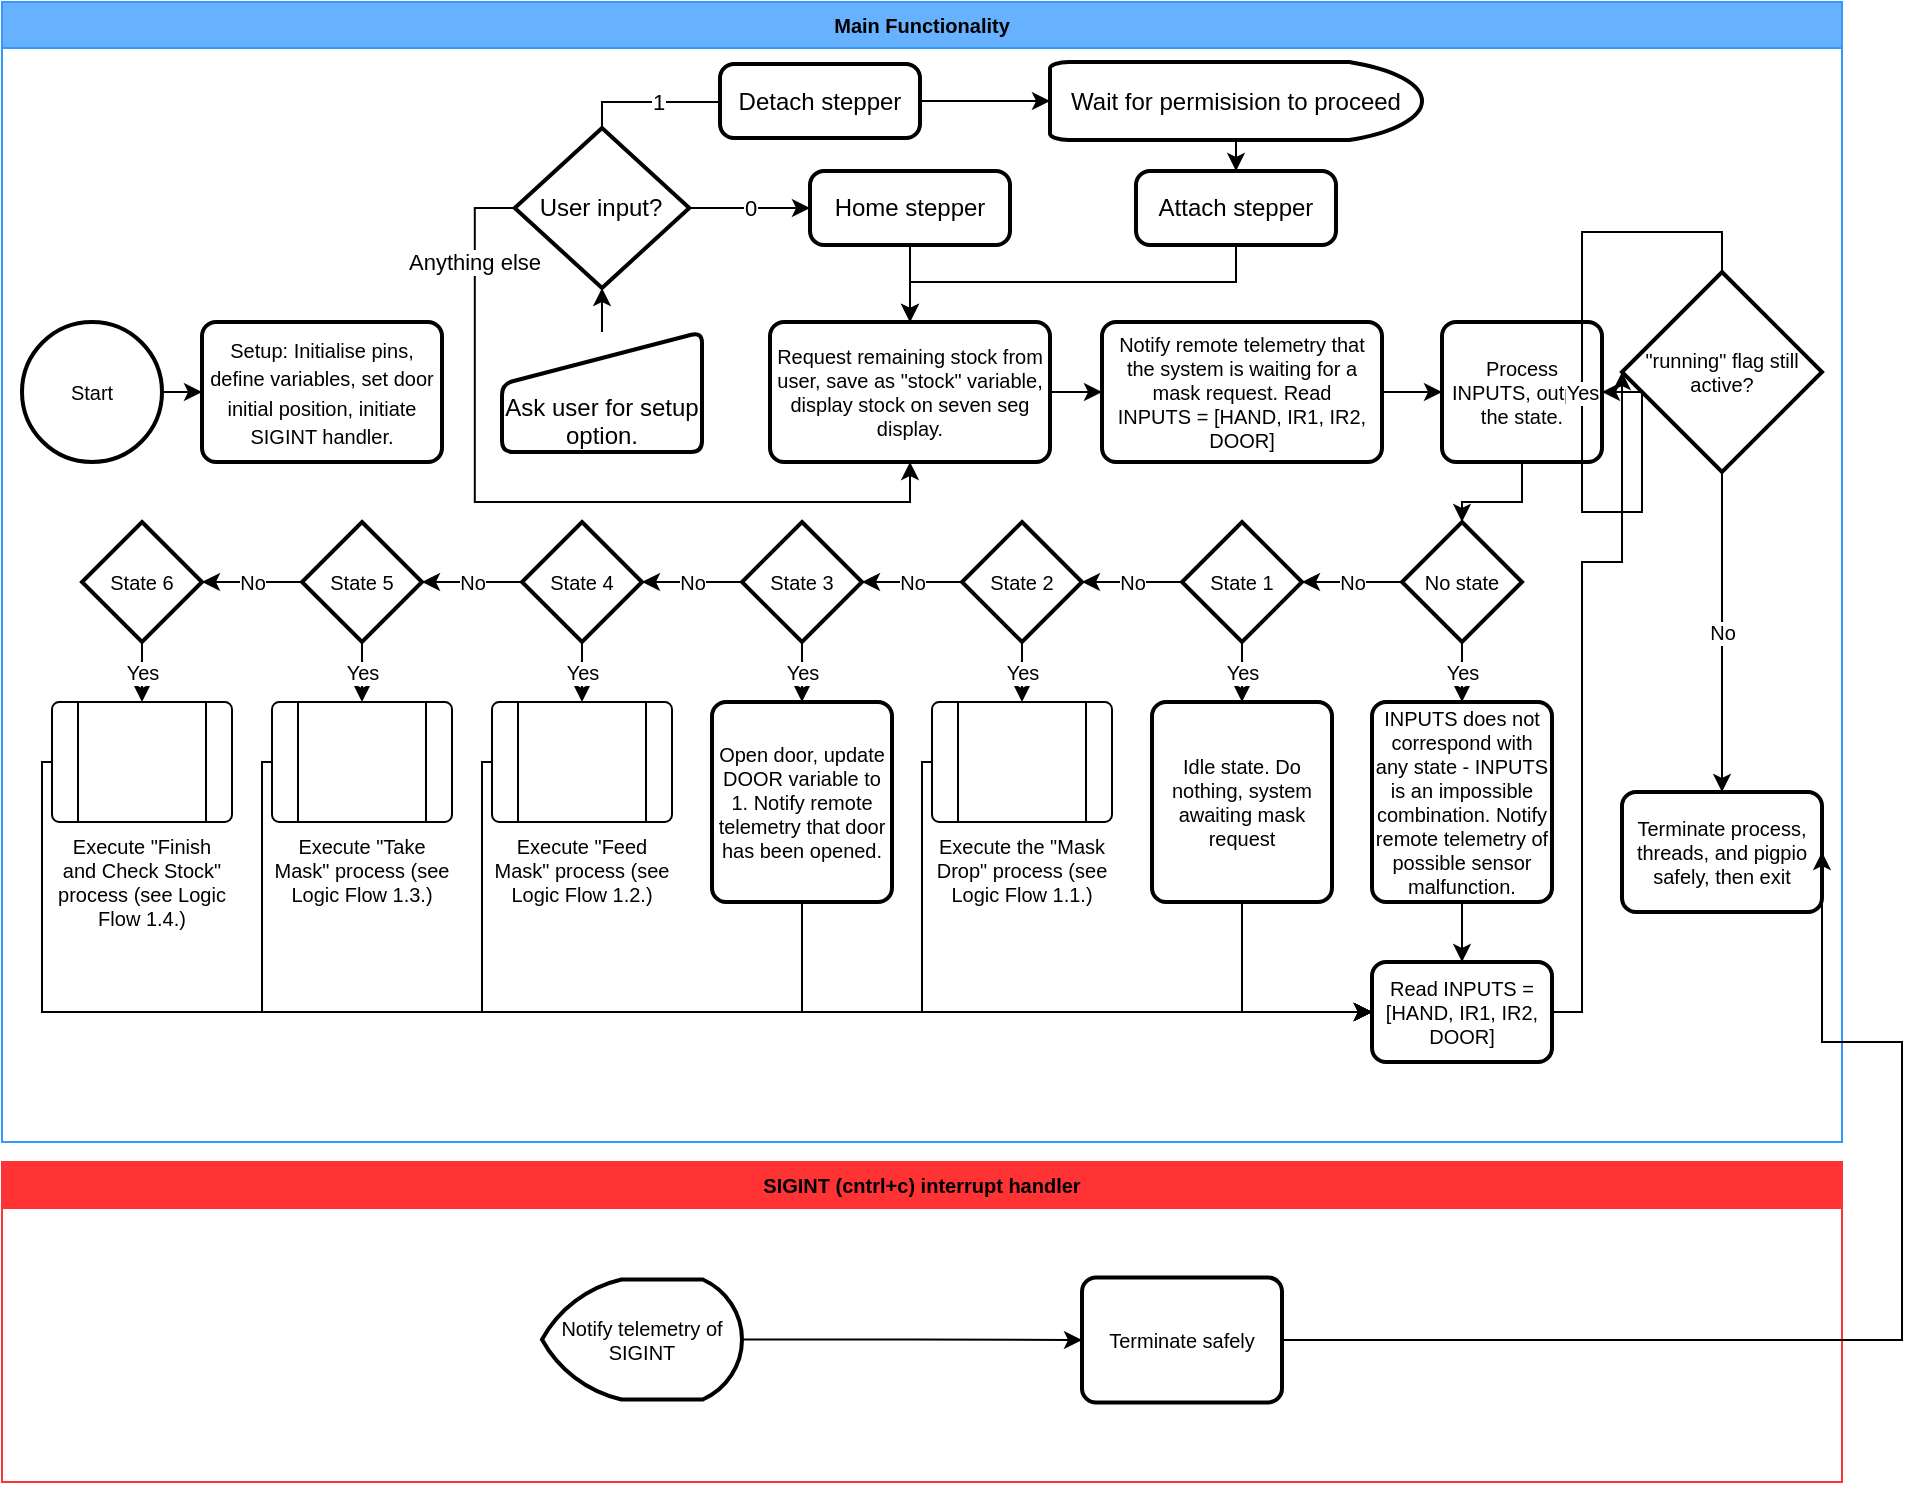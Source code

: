 <mxfile version="18.0.6" type="github">
  <diagram id="C5RBs43oDa-KdzZeNtuy" name="Page-1">
    <mxGraphModel dx="1662" dy="1923" grid="1" gridSize="10" guides="1" tooltips="1" connect="1" arrows="1" fold="1" page="1" pageScale="1" pageWidth="827" pageHeight="1169" math="0" shadow="0">
      <root>
        <mxCell id="WIyWlLk6GJQsqaUBKTNV-0" />
        <mxCell id="WIyWlLk6GJQsqaUBKTNV-1" parent="WIyWlLk6GJQsqaUBKTNV-0" />
        <mxCell id="--BoxtXVUuYmlaIp-T1Y-24" value="" style="edgeStyle=orthogonalEdgeStyle;rounded=0;orthogonalLoop=1;jettySize=auto;html=1;fontSize=10;" parent="WIyWlLk6GJQsqaUBKTNV-1" source="--BoxtXVUuYmlaIp-T1Y-7" target="--BoxtXVUuYmlaIp-T1Y-20" edge="1">
          <mxGeometry relative="1" as="geometry" />
        </mxCell>
        <mxCell id="--BoxtXVUuYmlaIp-T1Y-26" value="" style="edgeStyle=orthogonalEdgeStyle;rounded=0;orthogonalLoop=1;jettySize=auto;html=1;fontSize=10;" parent="WIyWlLk6GJQsqaUBKTNV-1" source="--BoxtXVUuYmlaIp-T1Y-20" target="--BoxtXVUuYmlaIp-T1Y-25" edge="1">
          <mxGeometry relative="1" as="geometry" />
        </mxCell>
        <mxCell id="--BoxtXVUuYmlaIp-T1Y-20" value="Process INPUTS, output the state." style="rounded=1;whiteSpace=wrap;html=1;absoluteArcSize=1;arcSize=14;strokeWidth=2;fontSize=10;" parent="WIyWlLk6GJQsqaUBKTNV-1" vertex="1">
          <mxGeometry x="750" y="-80" width="80" height="70" as="geometry" />
        </mxCell>
        <mxCell id="--BoxtXVUuYmlaIp-T1Y-37" value="No" style="edgeStyle=orthogonalEdgeStyle;rounded=0;orthogonalLoop=1;jettySize=auto;html=1;fontSize=10;" parent="WIyWlLk6GJQsqaUBKTNV-1" source="--BoxtXVUuYmlaIp-T1Y-25" target="--BoxtXVUuYmlaIp-T1Y-32" edge="1">
          <mxGeometry relative="1" as="geometry" />
        </mxCell>
        <mxCell id="--BoxtXVUuYmlaIp-T1Y-44" value="Yes" style="edgeStyle=orthogonalEdgeStyle;rounded=0;orthogonalLoop=1;jettySize=auto;html=1;fontSize=10;" parent="WIyWlLk6GJQsqaUBKTNV-1" source="--BoxtXVUuYmlaIp-T1Y-25" target="--BoxtXVUuYmlaIp-T1Y-43" edge="1">
          <mxGeometry relative="1" as="geometry" />
        </mxCell>
        <mxCell id="--BoxtXVUuYmlaIp-T1Y-25" value="No state" style="strokeWidth=2;html=1;shape=mxgraph.flowchart.decision;whiteSpace=wrap;fontSize=10;" parent="WIyWlLk6GJQsqaUBKTNV-1" vertex="1">
          <mxGeometry x="730" y="20" width="60" height="60" as="geometry" />
        </mxCell>
        <mxCell id="--BoxtXVUuYmlaIp-T1Y-39" value="No" style="edgeStyle=orthogonalEdgeStyle;rounded=0;orthogonalLoop=1;jettySize=auto;html=1;fontSize=10;" parent="WIyWlLk6GJQsqaUBKTNV-1" source="--BoxtXVUuYmlaIp-T1Y-31" target="--BoxtXVUuYmlaIp-T1Y-33" edge="1">
          <mxGeometry relative="1" as="geometry" />
        </mxCell>
        <mxCell id="--BoxtXVUuYmlaIp-T1Y-52" value="Yes" style="edgeStyle=orthogonalEdgeStyle;rounded=0;orthogonalLoop=1;jettySize=auto;html=1;fontSize=10;entryX=0.5;entryY=0;entryDx=0;entryDy=0;" parent="WIyWlLk6GJQsqaUBKTNV-1" source="--BoxtXVUuYmlaIp-T1Y-31" target="--BoxtXVUuYmlaIp-T1Y-53" edge="1">
          <mxGeometry relative="1" as="geometry">
            <mxPoint x="540" y="110" as="targetPoint" />
          </mxGeometry>
        </mxCell>
        <mxCell id="--BoxtXVUuYmlaIp-T1Y-31" value="State 2" style="strokeWidth=2;html=1;shape=mxgraph.flowchart.decision;whiteSpace=wrap;fontSize=10;" parent="WIyWlLk6GJQsqaUBKTNV-1" vertex="1">
          <mxGeometry x="510" y="20" width="60" height="60" as="geometry" />
        </mxCell>
        <mxCell id="--BoxtXVUuYmlaIp-T1Y-38" value="No" style="edgeStyle=orthogonalEdgeStyle;rounded=0;orthogonalLoop=1;jettySize=auto;html=1;fontSize=10;" parent="WIyWlLk6GJQsqaUBKTNV-1" source="--BoxtXVUuYmlaIp-T1Y-32" target="--BoxtXVUuYmlaIp-T1Y-31" edge="1">
          <mxGeometry relative="1" as="geometry" />
        </mxCell>
        <mxCell id="--BoxtXVUuYmlaIp-T1Y-51" value="Yes" style="edgeStyle=orthogonalEdgeStyle;rounded=0;orthogonalLoop=1;jettySize=auto;html=1;fontSize=10;" parent="WIyWlLk6GJQsqaUBKTNV-1" source="--BoxtXVUuYmlaIp-T1Y-32" target="--BoxtXVUuYmlaIp-T1Y-45" edge="1">
          <mxGeometry relative="1" as="geometry" />
        </mxCell>
        <mxCell id="--BoxtXVUuYmlaIp-T1Y-32" value="State 1" style="strokeWidth=2;html=1;shape=mxgraph.flowchart.decision;whiteSpace=wrap;fontSize=10;" parent="WIyWlLk6GJQsqaUBKTNV-1" vertex="1">
          <mxGeometry x="620" y="20" width="60" height="60" as="geometry" />
        </mxCell>
        <mxCell id="--BoxtXVUuYmlaIp-T1Y-40" value="No" style="edgeStyle=orthogonalEdgeStyle;rounded=0;orthogonalLoop=1;jettySize=auto;html=1;fontSize=10;" parent="WIyWlLk6GJQsqaUBKTNV-1" source="--BoxtXVUuYmlaIp-T1Y-33" target="--BoxtXVUuYmlaIp-T1Y-34" edge="1">
          <mxGeometry relative="1" as="geometry" />
        </mxCell>
        <mxCell id="--BoxtXVUuYmlaIp-T1Y-55" value="Yes" style="edgeStyle=orthogonalEdgeStyle;rounded=0;orthogonalLoop=1;jettySize=auto;html=1;fontSize=10;" parent="WIyWlLk6GJQsqaUBKTNV-1" source="--BoxtXVUuYmlaIp-T1Y-33" target="--BoxtXVUuYmlaIp-T1Y-54" edge="1">
          <mxGeometry relative="1" as="geometry" />
        </mxCell>
        <mxCell id="--BoxtXVUuYmlaIp-T1Y-33" value="State 3" style="strokeWidth=2;html=1;shape=mxgraph.flowchart.decision;whiteSpace=wrap;fontSize=10;" parent="WIyWlLk6GJQsqaUBKTNV-1" vertex="1">
          <mxGeometry x="400" y="20" width="60" height="60" as="geometry" />
        </mxCell>
        <mxCell id="--BoxtXVUuYmlaIp-T1Y-41" value="No" style="edgeStyle=orthogonalEdgeStyle;rounded=0;orthogonalLoop=1;jettySize=auto;html=1;fontSize=10;" parent="WIyWlLk6GJQsqaUBKTNV-1" source="--BoxtXVUuYmlaIp-T1Y-34" target="--BoxtXVUuYmlaIp-T1Y-35" edge="1">
          <mxGeometry relative="1" as="geometry" />
        </mxCell>
        <mxCell id="--BoxtXVUuYmlaIp-T1Y-58" value="Yes" style="edgeStyle=orthogonalEdgeStyle;rounded=0;orthogonalLoop=1;jettySize=auto;html=1;fontSize=10;" parent="WIyWlLk6GJQsqaUBKTNV-1" source="--BoxtXVUuYmlaIp-T1Y-34" target="--BoxtXVUuYmlaIp-T1Y-57" edge="1">
          <mxGeometry relative="1" as="geometry" />
        </mxCell>
        <mxCell id="--BoxtXVUuYmlaIp-T1Y-34" value="State 4" style="strokeWidth=2;html=1;shape=mxgraph.flowchart.decision;whiteSpace=wrap;fontSize=10;" parent="WIyWlLk6GJQsqaUBKTNV-1" vertex="1">
          <mxGeometry x="290" y="20" width="60" height="60" as="geometry" />
        </mxCell>
        <mxCell id="--BoxtXVUuYmlaIp-T1Y-42" value="No" style="edgeStyle=orthogonalEdgeStyle;rounded=0;orthogonalLoop=1;jettySize=auto;html=1;fontSize=10;" parent="WIyWlLk6GJQsqaUBKTNV-1" source="--BoxtXVUuYmlaIp-T1Y-35" target="--BoxtXVUuYmlaIp-T1Y-36" edge="1">
          <mxGeometry relative="1" as="geometry" />
        </mxCell>
        <mxCell id="--BoxtXVUuYmlaIp-T1Y-60" value="Yes" style="edgeStyle=orthogonalEdgeStyle;rounded=0;orthogonalLoop=1;jettySize=auto;html=1;fontSize=10;" parent="WIyWlLk6GJQsqaUBKTNV-1" source="--BoxtXVUuYmlaIp-T1Y-35" target="--BoxtXVUuYmlaIp-T1Y-59" edge="1">
          <mxGeometry relative="1" as="geometry" />
        </mxCell>
        <mxCell id="--BoxtXVUuYmlaIp-T1Y-35" value="State 5" style="strokeWidth=2;html=1;shape=mxgraph.flowchart.decision;whiteSpace=wrap;fontSize=10;" parent="WIyWlLk6GJQsqaUBKTNV-1" vertex="1">
          <mxGeometry x="180" y="20" width="60" height="60" as="geometry" />
        </mxCell>
        <mxCell id="--BoxtXVUuYmlaIp-T1Y-62" value="Yes" style="edgeStyle=orthogonalEdgeStyle;rounded=0;orthogonalLoop=1;jettySize=auto;html=1;fontSize=10;entryX=0.5;entryY=0;entryDx=0;entryDy=0;" parent="WIyWlLk6GJQsqaUBKTNV-1" source="--BoxtXVUuYmlaIp-T1Y-36" target="--BoxtXVUuYmlaIp-T1Y-63" edge="1">
          <mxGeometry relative="1" as="geometry">
            <mxPoint x="100" y="110" as="targetPoint" />
          </mxGeometry>
        </mxCell>
        <mxCell id="--BoxtXVUuYmlaIp-T1Y-36" value="State 6" style="strokeWidth=2;html=1;shape=mxgraph.flowchart.decision;whiteSpace=wrap;fontSize=10;" parent="WIyWlLk6GJQsqaUBKTNV-1" vertex="1">
          <mxGeometry x="70" y="20" width="60" height="60" as="geometry" />
        </mxCell>
        <mxCell id="--BoxtXVUuYmlaIp-T1Y-47" value="" style="edgeStyle=orthogonalEdgeStyle;rounded=0;orthogonalLoop=1;jettySize=auto;html=1;fontSize=10;" parent="WIyWlLk6GJQsqaUBKTNV-1" source="--BoxtXVUuYmlaIp-T1Y-43" target="--BoxtXVUuYmlaIp-T1Y-46" edge="1">
          <mxGeometry relative="1" as="geometry" />
        </mxCell>
        <mxCell id="--BoxtXVUuYmlaIp-T1Y-43" value="INPUTS does not correspond with any state - INPUTS is an impossible combination. Notify remote telemetry of possible sensor malfunction." style="rounded=1;whiteSpace=wrap;html=1;absoluteArcSize=1;arcSize=14;strokeWidth=2;fontSize=10;" parent="WIyWlLk6GJQsqaUBKTNV-1" vertex="1">
          <mxGeometry x="715" y="110" width="90" height="100" as="geometry" />
        </mxCell>
        <mxCell id="--BoxtXVUuYmlaIp-T1Y-69" style="edgeStyle=orthogonalEdgeStyle;rounded=0;orthogonalLoop=1;jettySize=auto;html=1;exitX=0.5;exitY=1;exitDx=0;exitDy=0;entryX=0;entryY=0.5;entryDx=0;entryDy=0;fontSize=10;" parent="WIyWlLk6GJQsqaUBKTNV-1" source="--BoxtXVUuYmlaIp-T1Y-45" target="--BoxtXVUuYmlaIp-T1Y-46" edge="1">
          <mxGeometry relative="1" as="geometry" />
        </mxCell>
        <mxCell id="--BoxtXVUuYmlaIp-T1Y-45" value="Idle state. Do nothing, system awaiting mask request" style="rounded=1;whiteSpace=wrap;html=1;absoluteArcSize=1;arcSize=14;strokeWidth=2;fontSize=10;" parent="WIyWlLk6GJQsqaUBKTNV-1" vertex="1">
          <mxGeometry x="605" y="110" width="90" height="100" as="geometry" />
        </mxCell>
        <mxCell id="--BoxtXVUuYmlaIp-T1Y-73" style="edgeStyle=orthogonalEdgeStyle;rounded=0;orthogonalLoop=1;jettySize=auto;html=1;entryX=0;entryY=0.5;entryDx=0;entryDy=0;entryPerimeter=0;fontSize=10;" parent="WIyWlLk6GJQsqaUBKTNV-1" source="--BoxtXVUuYmlaIp-T1Y-46" target="--BoxtXVUuYmlaIp-T1Y-70" edge="1">
          <mxGeometry relative="1" as="geometry">
            <Array as="points">
              <mxPoint x="820" y="265" />
              <mxPoint x="820" y="40" />
            </Array>
          </mxGeometry>
        </mxCell>
        <mxCell id="--BoxtXVUuYmlaIp-T1Y-46" value="Read INPUTS = [HAND, IR1, IR2, DOOR]" style="rounded=1;whiteSpace=wrap;html=1;absoluteArcSize=1;arcSize=14;strokeWidth=2;fontSize=10;" parent="WIyWlLk6GJQsqaUBKTNV-1" vertex="1">
          <mxGeometry x="715" y="240" width="90" height="50" as="geometry" />
        </mxCell>
        <mxCell id="--BoxtXVUuYmlaIp-T1Y-68" style="edgeStyle=orthogonalEdgeStyle;rounded=0;orthogonalLoop=1;jettySize=auto;html=1;entryX=0;entryY=0.5;entryDx=0;entryDy=0;fontSize=10;" parent="WIyWlLk6GJQsqaUBKTNV-1" source="--BoxtXVUuYmlaIp-T1Y-53" target="--BoxtXVUuYmlaIp-T1Y-46" edge="1">
          <mxGeometry relative="1" as="geometry">
            <Array as="points">
              <mxPoint x="490" y="140" />
              <mxPoint x="490" y="265" />
            </Array>
          </mxGeometry>
        </mxCell>
        <mxCell id="--BoxtXVUuYmlaIp-T1Y-53" value="Execute the &quot;Mask Drop&quot; process (see Logic Flow 1.1.)" style="verticalLabelPosition=bottom;verticalAlign=top;html=1;shape=process;whiteSpace=wrap;rounded=1;size=0.14;arcSize=6;fontSize=10;" parent="WIyWlLk6GJQsqaUBKTNV-1" vertex="1">
          <mxGeometry x="495" y="110" width="90" height="60" as="geometry" />
        </mxCell>
        <mxCell id="--BoxtXVUuYmlaIp-T1Y-67" style="edgeStyle=orthogonalEdgeStyle;rounded=0;orthogonalLoop=1;jettySize=auto;html=1;exitX=0.5;exitY=1;exitDx=0;exitDy=0;entryX=0;entryY=0.5;entryDx=0;entryDy=0;fontSize=10;" parent="WIyWlLk6GJQsqaUBKTNV-1" source="--BoxtXVUuYmlaIp-T1Y-54" target="--BoxtXVUuYmlaIp-T1Y-46" edge="1">
          <mxGeometry relative="1" as="geometry" />
        </mxCell>
        <mxCell id="--BoxtXVUuYmlaIp-T1Y-54" value="Open door, update DOOR variable to 1. Notify remote telemetry that door has been opened." style="rounded=1;whiteSpace=wrap;html=1;absoluteArcSize=1;arcSize=14;strokeWidth=2;fontSize=10;" parent="WIyWlLk6GJQsqaUBKTNV-1" vertex="1">
          <mxGeometry x="385" y="110" width="90" height="100" as="geometry" />
        </mxCell>
        <mxCell id="--BoxtXVUuYmlaIp-T1Y-66" style="edgeStyle=orthogonalEdgeStyle;rounded=0;orthogonalLoop=1;jettySize=auto;html=1;entryX=0;entryY=0.5;entryDx=0;entryDy=0;fontSize=10;" parent="WIyWlLk6GJQsqaUBKTNV-1" source="--BoxtXVUuYmlaIp-T1Y-57" target="--BoxtXVUuYmlaIp-T1Y-46" edge="1">
          <mxGeometry relative="1" as="geometry">
            <Array as="points">
              <mxPoint x="270" y="140" />
              <mxPoint x="270" y="265" />
            </Array>
          </mxGeometry>
        </mxCell>
        <mxCell id="--BoxtXVUuYmlaIp-T1Y-57" value="Execute &quot;Feed Mask&quot; process (see Logic Flow 1.2.)" style="verticalLabelPosition=bottom;verticalAlign=top;html=1;shape=process;whiteSpace=wrap;rounded=1;size=0.14;arcSize=6;fontSize=10;" parent="WIyWlLk6GJQsqaUBKTNV-1" vertex="1">
          <mxGeometry x="275" y="110" width="90" height="60" as="geometry" />
        </mxCell>
        <mxCell id="--BoxtXVUuYmlaIp-T1Y-65" style="edgeStyle=orthogonalEdgeStyle;rounded=0;orthogonalLoop=1;jettySize=auto;html=1;exitX=0;exitY=0.5;exitDx=0;exitDy=0;entryX=0;entryY=0.5;entryDx=0;entryDy=0;fontSize=10;" parent="WIyWlLk6GJQsqaUBKTNV-1" source="--BoxtXVUuYmlaIp-T1Y-59" target="--BoxtXVUuYmlaIp-T1Y-46" edge="1">
          <mxGeometry relative="1" as="geometry">
            <Array as="points">
              <mxPoint x="160" y="265" />
            </Array>
          </mxGeometry>
        </mxCell>
        <mxCell id="--BoxtXVUuYmlaIp-T1Y-59" value="Execute &quot;Take Mask&quot; process (see Logic Flow 1.3.)" style="verticalLabelPosition=bottom;verticalAlign=top;html=1;shape=process;whiteSpace=wrap;rounded=1;size=0.14;arcSize=6;fontSize=10;" parent="WIyWlLk6GJQsqaUBKTNV-1" vertex="1">
          <mxGeometry x="165" y="110" width="90" height="60" as="geometry" />
        </mxCell>
        <mxCell id="--BoxtXVUuYmlaIp-T1Y-64" style="edgeStyle=orthogonalEdgeStyle;rounded=0;orthogonalLoop=1;jettySize=auto;html=1;fontSize=10;entryX=0;entryY=0.5;entryDx=0;entryDy=0;" parent="WIyWlLk6GJQsqaUBKTNV-1" source="--BoxtXVUuYmlaIp-T1Y-63" target="--BoxtXVUuYmlaIp-T1Y-46" edge="1">
          <mxGeometry relative="1" as="geometry">
            <mxPoint x="40" y="280" as="targetPoint" />
            <Array as="points">
              <mxPoint x="50" y="140" />
              <mxPoint x="50" y="265" />
            </Array>
          </mxGeometry>
        </mxCell>
        <mxCell id="--BoxtXVUuYmlaIp-T1Y-63" value="Execute &quot;Finish and Check Stock&quot; process (see Logic Flow 1.4.)" style="verticalLabelPosition=bottom;verticalAlign=top;html=1;shape=process;whiteSpace=wrap;rounded=1;size=0.14;arcSize=6;fontSize=10;" parent="WIyWlLk6GJQsqaUBKTNV-1" vertex="1">
          <mxGeometry x="55" y="110" width="90" height="60" as="geometry" />
        </mxCell>
        <mxCell id="--BoxtXVUuYmlaIp-T1Y-72" value="Yes" style="edgeStyle=orthogonalEdgeStyle;rounded=0;orthogonalLoop=1;jettySize=auto;html=1;exitX=0.5;exitY=0;exitDx=0;exitDy=0;exitPerimeter=0;entryX=1;entryY=0.5;entryDx=0;entryDy=0;fontSize=10;" parent="WIyWlLk6GJQsqaUBKTNV-1" source="--BoxtXVUuYmlaIp-T1Y-70" target="--BoxtXVUuYmlaIp-T1Y-20" edge="1">
          <mxGeometry relative="1" as="geometry" />
        </mxCell>
        <mxCell id="--BoxtXVUuYmlaIp-T1Y-76" value="Main Functionality" style="swimlane;fontSize=10;fillColor=#66B2FF;strokeColor=#3399FF;" parent="WIyWlLk6GJQsqaUBKTNV-1" vertex="1">
          <mxGeometry x="30" y="-240" width="920" height="570" as="geometry" />
        </mxCell>
        <mxCell id="--BoxtXVUuYmlaIp-T1Y-74" value="Terminate process, threads, and pigpio safely, then exit" style="rounded=1;whiteSpace=wrap;html=1;absoluteArcSize=1;arcSize=14;strokeWidth=2;fontSize=10;" parent="--BoxtXVUuYmlaIp-T1Y-76" vertex="1">
          <mxGeometry x="810" y="395" width="100" height="60" as="geometry" />
        </mxCell>
        <mxCell id="--BoxtXVUuYmlaIp-T1Y-117" value="No" style="edgeStyle=orthogonalEdgeStyle;rounded=0;orthogonalLoop=1;jettySize=auto;html=1;entryX=0.5;entryY=0;entryDx=0;entryDy=0;fontSize=10;" parent="--BoxtXVUuYmlaIp-T1Y-76" source="--BoxtXVUuYmlaIp-T1Y-70" target="--BoxtXVUuYmlaIp-T1Y-74" edge="1">
          <mxGeometry relative="1" as="geometry" />
        </mxCell>
        <mxCell id="--BoxtXVUuYmlaIp-T1Y-70" value="&quot;running&quot; flag still active?" style="strokeWidth=2;html=1;shape=mxgraph.flowchart.decision;whiteSpace=wrap;fontSize=10;" parent="--BoxtXVUuYmlaIp-T1Y-76" vertex="1">
          <mxGeometry x="810" y="135" width="100" height="100" as="geometry" />
        </mxCell>
        <mxCell id="--BoxtXVUuYmlaIp-T1Y-7" value="Notify remote telemetry that the system is waiting for a mask request. Read &lt;br&gt;INPUTS = [HAND, IR1, IR2, DOOR]" style="rounded=1;whiteSpace=wrap;html=1;absoluteArcSize=1;arcSize=14;strokeWidth=2;fontSize=10;" parent="--BoxtXVUuYmlaIp-T1Y-76" vertex="1">
          <mxGeometry x="550" y="160" width="140" height="70" as="geometry" />
        </mxCell>
        <mxCell id="--BoxtXVUuYmlaIp-T1Y-4" value="Request remaining stock from user, save as &quot;stock&quot; variable, display stock on seven seg display." style="rounded=1;whiteSpace=wrap;html=1;absoluteArcSize=1;arcSize=14;strokeWidth=2;fontSize=10;" parent="--BoxtXVUuYmlaIp-T1Y-76" vertex="1">
          <mxGeometry x="384" y="160" width="140" height="70" as="geometry" />
        </mxCell>
        <mxCell id="--BoxtXVUuYmlaIp-T1Y-23" value="" style="edgeStyle=orthogonalEdgeStyle;rounded=0;orthogonalLoop=1;jettySize=auto;html=1;fontSize=10;" parent="--BoxtXVUuYmlaIp-T1Y-76" source="--BoxtXVUuYmlaIp-T1Y-4" target="--BoxtXVUuYmlaIp-T1Y-7" edge="1">
          <mxGeometry relative="1" as="geometry" />
        </mxCell>
        <mxCell id="--BoxtXVUuYmlaIp-T1Y-1" value="&lt;font style=&quot;font-size: 10px&quot;&gt;Start&lt;/font&gt;" style="strokeWidth=2;html=1;shape=mxgraph.flowchart.start_2;whiteSpace=wrap;" parent="--BoxtXVUuYmlaIp-T1Y-76" vertex="1">
          <mxGeometry x="10" y="160" width="70" height="70" as="geometry" />
        </mxCell>
        <mxCell id="--BoxtXVUuYmlaIp-T1Y-2" value="&lt;font style=&quot;font-size: 10px&quot;&gt;Setup: Initialise pins, define variables, set door initial position, initiate SIGINT handler.&lt;/font&gt;" style="rounded=1;whiteSpace=wrap;html=1;absoluteArcSize=1;arcSize=14;strokeWidth=2;" parent="--BoxtXVUuYmlaIp-T1Y-76" vertex="1">
          <mxGeometry x="100" y="160" width="120" height="70" as="geometry" />
        </mxCell>
        <mxCell id="--BoxtXVUuYmlaIp-T1Y-3" value="" style="edgeStyle=orthogonalEdgeStyle;rounded=0;orthogonalLoop=1;jettySize=auto;html=1;fontSize=10;" parent="--BoxtXVUuYmlaIp-T1Y-76" source="--BoxtXVUuYmlaIp-T1Y-1" target="--BoxtXVUuYmlaIp-T1Y-2" edge="1">
          <mxGeometry relative="1" as="geometry" />
        </mxCell>
        <mxCell id="kn7bBXEOijcUV0jHzvjn-7" value="Anything else" style="edgeStyle=orthogonalEdgeStyle;rounded=0;orthogonalLoop=1;jettySize=auto;html=1;exitX=0;exitY=0.5;exitDx=0;exitDy=0;exitPerimeter=0;entryX=0.5;entryY=1;entryDx=0;entryDy=0;" edge="1" parent="--BoxtXVUuYmlaIp-T1Y-76" source="kn7bBXEOijcUV0jHzvjn-2" target="--BoxtXVUuYmlaIp-T1Y-4">
          <mxGeometry x="-0.768" relative="1" as="geometry">
            <mxPoint x="320" y="240" as="targetPoint" />
            <mxPoint as="offset" />
          </mxGeometry>
        </mxCell>
        <mxCell id="kn7bBXEOijcUV0jHzvjn-9" value="0" style="edgeStyle=orthogonalEdgeStyle;rounded=0;orthogonalLoop=1;jettySize=auto;html=1;exitX=1;exitY=0.5;exitDx=0;exitDy=0;exitPerimeter=0;entryX=0;entryY=0.5;entryDx=0;entryDy=0;" edge="1" parent="--BoxtXVUuYmlaIp-T1Y-76" source="kn7bBXEOijcUV0jHzvjn-2" target="kn7bBXEOijcUV0jHzvjn-8">
          <mxGeometry relative="1" as="geometry" />
        </mxCell>
        <mxCell id="kn7bBXEOijcUV0jHzvjn-11" value="1" style="edgeStyle=orthogonalEdgeStyle;rounded=0;orthogonalLoop=1;jettySize=auto;html=1;exitX=0.5;exitY=0;exitDx=0;exitDy=0;exitPerimeter=0;entryX=0;entryY=0.5;entryDx=0;entryDy=0;" edge="1" parent="--BoxtXVUuYmlaIp-T1Y-76" source="kn7bBXEOijcUV0jHzvjn-2" target="kn7bBXEOijcUV0jHzvjn-10">
          <mxGeometry relative="1" as="geometry">
            <Array as="points">
              <mxPoint x="300" y="50" />
              <mxPoint x="364" y="50" />
              <mxPoint x="364" y="49" />
            </Array>
          </mxGeometry>
        </mxCell>
        <mxCell id="kn7bBXEOijcUV0jHzvjn-2" value="User input?" style="strokeWidth=2;html=1;shape=mxgraph.flowchart.decision;whiteSpace=wrap;" vertex="1" parent="--BoxtXVUuYmlaIp-T1Y-76">
          <mxGeometry x="256.37" y="63" width="87.27" height="80" as="geometry" />
        </mxCell>
        <mxCell id="kn7bBXEOijcUV0jHzvjn-3" value="&lt;br&gt;&lt;br&gt;Ask user for setup option." style="html=1;strokeWidth=2;shape=manualInput;whiteSpace=wrap;rounded=1;size=26;arcSize=11;" vertex="1" parent="--BoxtXVUuYmlaIp-T1Y-76">
          <mxGeometry x="250" y="165" width="100" height="60" as="geometry" />
        </mxCell>
        <mxCell id="kn7bBXEOijcUV0jHzvjn-4" style="edgeStyle=orthogonalEdgeStyle;rounded=0;orthogonalLoop=1;jettySize=auto;html=1;exitX=0.5;exitY=0;exitDx=0;exitDy=0;entryX=0.5;entryY=1;entryDx=0;entryDy=0;entryPerimeter=0;" edge="1" parent="--BoxtXVUuYmlaIp-T1Y-76" source="kn7bBXEOijcUV0jHzvjn-3" target="kn7bBXEOijcUV0jHzvjn-2">
          <mxGeometry relative="1" as="geometry">
            <mxPoint x="300" y="140" as="targetPoint" />
          </mxGeometry>
        </mxCell>
        <mxCell id="kn7bBXEOijcUV0jHzvjn-12" style="edgeStyle=orthogonalEdgeStyle;rounded=0;orthogonalLoop=1;jettySize=auto;html=1;exitX=0.5;exitY=1;exitDx=0;exitDy=0;entryX=0.5;entryY=0;entryDx=0;entryDy=0;" edge="1" parent="--BoxtXVUuYmlaIp-T1Y-76" source="kn7bBXEOijcUV0jHzvjn-8" target="--BoxtXVUuYmlaIp-T1Y-4">
          <mxGeometry relative="1" as="geometry" />
        </mxCell>
        <mxCell id="kn7bBXEOijcUV0jHzvjn-8" value="Home stepper" style="rounded=1;whiteSpace=wrap;html=1;absoluteArcSize=1;arcSize=14;strokeWidth=2;" vertex="1" parent="--BoxtXVUuYmlaIp-T1Y-76">
          <mxGeometry x="404" y="84.5" width="100" height="37" as="geometry" />
        </mxCell>
        <mxCell id="kn7bBXEOijcUV0jHzvjn-14" value="" style="edgeStyle=orthogonalEdgeStyle;rounded=0;orthogonalLoop=1;jettySize=auto;html=1;" edge="1" parent="--BoxtXVUuYmlaIp-T1Y-76" source="kn7bBXEOijcUV0jHzvjn-10" target="kn7bBXEOijcUV0jHzvjn-13">
          <mxGeometry relative="1" as="geometry" />
        </mxCell>
        <mxCell id="kn7bBXEOijcUV0jHzvjn-10" value="Detach stepper" style="rounded=1;whiteSpace=wrap;html=1;absoluteArcSize=1;arcSize=14;strokeWidth=2;" vertex="1" parent="--BoxtXVUuYmlaIp-T1Y-76">
          <mxGeometry x="359" y="31" width="100" height="37" as="geometry" />
        </mxCell>
        <mxCell id="kn7bBXEOijcUV0jHzvjn-19" style="edgeStyle=orthogonalEdgeStyle;rounded=0;orthogonalLoop=1;jettySize=auto;html=1;exitX=0.5;exitY=1;exitDx=0;exitDy=0;exitPerimeter=0;entryX=0.5;entryY=0;entryDx=0;entryDy=0;" edge="1" parent="--BoxtXVUuYmlaIp-T1Y-76" source="kn7bBXEOijcUV0jHzvjn-13" target="kn7bBXEOijcUV0jHzvjn-15">
          <mxGeometry relative="1" as="geometry" />
        </mxCell>
        <mxCell id="kn7bBXEOijcUV0jHzvjn-13" value="Wait for permisision to proceed" style="strokeWidth=2;html=1;shape=mxgraph.flowchart.delay;whiteSpace=wrap;" vertex="1" parent="--BoxtXVUuYmlaIp-T1Y-76">
          <mxGeometry x="524" y="30" width="186" height="39" as="geometry" />
        </mxCell>
        <mxCell id="kn7bBXEOijcUV0jHzvjn-18" style="edgeStyle=orthogonalEdgeStyle;rounded=0;orthogonalLoop=1;jettySize=auto;html=1;exitX=0.5;exitY=1;exitDx=0;exitDy=0;entryX=0.5;entryY=0;entryDx=0;entryDy=0;" edge="1" parent="--BoxtXVUuYmlaIp-T1Y-76" source="kn7bBXEOijcUV0jHzvjn-15" target="--BoxtXVUuYmlaIp-T1Y-4">
          <mxGeometry relative="1" as="geometry">
            <Array as="points">
              <mxPoint x="617" y="140" />
              <mxPoint x="454" y="140" />
            </Array>
          </mxGeometry>
        </mxCell>
        <mxCell id="kn7bBXEOijcUV0jHzvjn-15" value="Attach stepper" style="rounded=1;whiteSpace=wrap;html=1;absoluteArcSize=1;arcSize=14;strokeWidth=2;" vertex="1" parent="--BoxtXVUuYmlaIp-T1Y-76">
          <mxGeometry x="567" y="84.5" width="100" height="37" as="geometry" />
        </mxCell>
        <mxCell id="--BoxtXVUuYmlaIp-T1Y-77" value="SIGINT (cntrl+c) interrupt handler" style="swimlane;fontSize=10;fillColor=#FF3333;strokeColor=#FF3333;" parent="WIyWlLk6GJQsqaUBKTNV-1" vertex="1">
          <mxGeometry x="30" y="340" width="920" height="160" as="geometry" />
        </mxCell>
        <mxCell id="kn7bBXEOijcUV0jHzvjn-0" style="edgeStyle=orthogonalEdgeStyle;rounded=0;orthogonalLoop=1;jettySize=auto;html=1;exitX=1;exitY=0.5;exitDx=0;exitDy=0;exitPerimeter=0;entryX=0;entryY=0.5;entryDx=0;entryDy=0;" edge="1" parent="--BoxtXVUuYmlaIp-T1Y-77" source="--BoxtXVUuYmlaIp-T1Y-92" target="--BoxtXVUuYmlaIp-T1Y-107">
          <mxGeometry relative="1" as="geometry" />
        </mxCell>
        <mxCell id="--BoxtXVUuYmlaIp-T1Y-92" value="Notify telemetry of SIGINT" style="strokeWidth=2;html=1;shape=mxgraph.flowchart.display;whiteSpace=wrap;fontSize=10;" parent="--BoxtXVUuYmlaIp-T1Y-77" vertex="1">
          <mxGeometry x="270" y="58.75" width="100" height="60" as="geometry" />
        </mxCell>
        <mxCell id="--BoxtXVUuYmlaIp-T1Y-107" value="Terminate safely" style="rounded=1;whiteSpace=wrap;html=1;absoluteArcSize=1;arcSize=14;strokeWidth=2;fontSize=10;fillColor=#FFFFFF;" parent="--BoxtXVUuYmlaIp-T1Y-77" vertex="1">
          <mxGeometry x="540" y="57.75" width="100" height="62.5" as="geometry" />
        </mxCell>
        <mxCell id="kn7bBXEOijcUV0jHzvjn-1" style="edgeStyle=orthogonalEdgeStyle;rounded=0;orthogonalLoop=1;jettySize=auto;html=1;exitX=1;exitY=0.5;exitDx=0;exitDy=0;entryX=1;entryY=0.5;entryDx=0;entryDy=0;" edge="1" parent="WIyWlLk6GJQsqaUBKTNV-1" source="--BoxtXVUuYmlaIp-T1Y-107" target="--BoxtXVUuYmlaIp-T1Y-74">
          <mxGeometry relative="1" as="geometry">
            <Array as="points">
              <mxPoint x="980" y="429" />
              <mxPoint x="980" y="280" />
            </Array>
          </mxGeometry>
        </mxCell>
      </root>
    </mxGraphModel>
  </diagram>
</mxfile>
